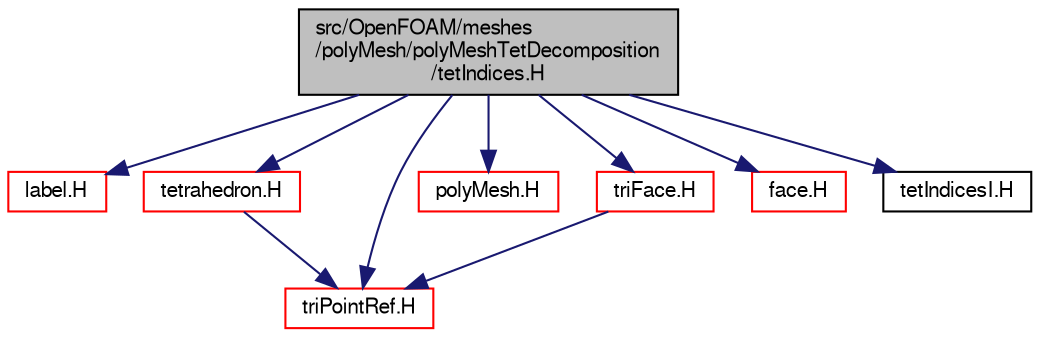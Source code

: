 digraph "src/OpenFOAM/meshes/polyMesh/polyMeshTetDecomposition/tetIndices.H"
{
  bgcolor="transparent";
  edge [fontname="FreeSans",fontsize="10",labelfontname="FreeSans",labelfontsize="10"];
  node [fontname="FreeSans",fontsize="10",shape=record];
  Node0 [label="src/OpenFOAM/meshes\l/polyMesh/polyMeshTetDecomposition\l/tetIndices.H",height=0.2,width=0.4,color="black", fillcolor="grey75", style="filled", fontcolor="black"];
  Node0 -> Node1 [color="midnightblue",fontsize="10",style="solid",fontname="FreeSans"];
  Node1 [label="label.H",height=0.2,width=0.4,color="red",URL="$a12371.html"];
  Node0 -> Node7 [color="midnightblue",fontsize="10",style="solid",fontname="FreeSans"];
  Node7 [label="tetrahedron.H",height=0.2,width=0.4,color="red",URL="$a12092.html"];
  Node7 -> Node101 [color="midnightblue",fontsize="10",style="solid",fontname="FreeSans"];
  Node101 [label="triPointRef.H",height=0.2,width=0.4,color="red",URL="$a12110.html"];
  Node0 -> Node101 [color="midnightblue",fontsize="10",style="solid",fontname="FreeSans"];
  Node0 -> Node170 [color="midnightblue",fontsize="10",style="solid",fontname="FreeSans"];
  Node170 [label="polyMesh.H",height=0.2,width=0.4,color="red",URL="$a11630.html"];
  Node0 -> Node233 [color="midnightblue",fontsize="10",style="solid",fontname="FreeSans"];
  Node233 [label="triFace.H",height=0.2,width=0.4,color="red",URL="$a11366.html"];
  Node233 -> Node101 [color="midnightblue",fontsize="10",style="solid",fontname="FreeSans"];
  Node0 -> Node148 [color="midnightblue",fontsize="10",style="solid",fontname="FreeSans"];
  Node148 [label="face.H",height=0.2,width=0.4,color="red",URL="$a11321.html"];
  Node0 -> Node235 [color="midnightblue",fontsize="10",style="solid",fontname="FreeSans"];
  Node235 [label="tetIndicesI.H",height=0.2,width=0.4,color="black",URL="$a11666.html"];
}
